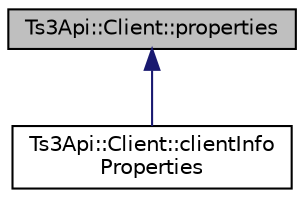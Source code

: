 digraph "Ts3Api::Client::properties"
{
  edge [fontname="Helvetica",fontsize="10",labelfontname="Helvetica",labelfontsize="10"];
  node [fontname="Helvetica",fontsize="10",shape=record];
  Node1 [label="Ts3Api::Client::properties",height=0.2,width=0.4,color="black", fillcolor="grey75", style="filled", fontcolor="black"];
  Node1 -> Node2 [dir="back",color="midnightblue",fontsize="10",style="solid",fontname="Helvetica"];
  Node2 [label="Ts3Api::Client::clientInfo\lProperties",height=0.2,width=0.4,color="black", fillcolor="white", style="filled",URL="$d7/ddb/struct_ts3_api_1_1_client_1_1client_info_properties.html"];
}
